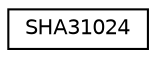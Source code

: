digraph "Graphical Class Hierarchy"
{
 // LATEX_PDF_SIZE
  edge [fontname="Helvetica",fontsize="10",labelfontname="Helvetica",labelfontsize="10"];
  node [fontname="Helvetica",fontsize="10",shape=record];
  rankdir="LR";
  Node0 [label="SHA31024",height=0.2,width=0.4,color="black", fillcolor="white", style="filled",URL="$class_s_h_a31024.html",tooltip="An implementation of the SHA-3 Keccak sequential and parallel message-digests with a 1024-bit hash co..."];
}
